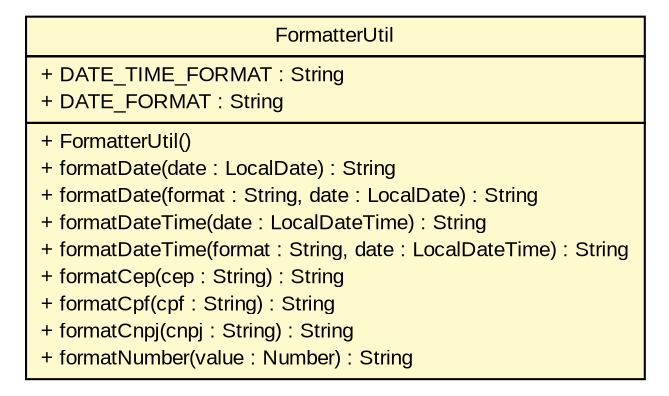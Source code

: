 #!/usr/local/bin/dot
#
# Class diagram 
# Generated by UMLGraph version R5_6 (http://www.umlgraph.org/)
#

digraph G {
	edge [fontname="arial",fontsize=10,labelfontname="arial",labelfontsize=10];
	node [fontname="arial",fontsize=10,shape=plaintext];
	nodesep=0.25;
	ranksep=0.5;
	// br.gov.to.sefaz.util.formatter.FormatterUtil
	c431064 [label=<<table title="br.gov.to.sefaz.util.formatter.FormatterUtil" border="0" cellborder="1" cellspacing="0" cellpadding="2" port="p" bgcolor="lemonChiffon" href="./FormatterUtil.html">
		<tr><td><table border="0" cellspacing="0" cellpadding="1">
<tr><td align="center" balign="center"> FormatterUtil </td></tr>
		</table></td></tr>
		<tr><td><table border="0" cellspacing="0" cellpadding="1">
<tr><td align="left" balign="left"> + DATE_TIME_FORMAT : String </td></tr>
<tr><td align="left" balign="left"> + DATE_FORMAT : String </td></tr>
		</table></td></tr>
		<tr><td><table border="0" cellspacing="0" cellpadding="1">
<tr><td align="left" balign="left"> + FormatterUtil() </td></tr>
<tr><td align="left" balign="left"> + formatDate(date : LocalDate) : String </td></tr>
<tr><td align="left" balign="left"> + formatDate(format : String, date : LocalDate) : String </td></tr>
<tr><td align="left" balign="left"> + formatDateTime(date : LocalDateTime) : String </td></tr>
<tr><td align="left" balign="left"> + formatDateTime(format : String, date : LocalDateTime) : String </td></tr>
<tr><td align="left" balign="left"> + formatCep(cep : String) : String </td></tr>
<tr><td align="left" balign="left"> + formatCpf(cpf : String) : String </td></tr>
<tr><td align="left" balign="left"> + formatCnpj(cnpj : String) : String </td></tr>
<tr><td align="left" balign="left"> + formatNumber(value : Number) : String </td></tr>
		</table></td></tr>
		</table>>, URL="./FormatterUtil.html", fontname="arial", fontcolor="black", fontsize=10.0];
}

